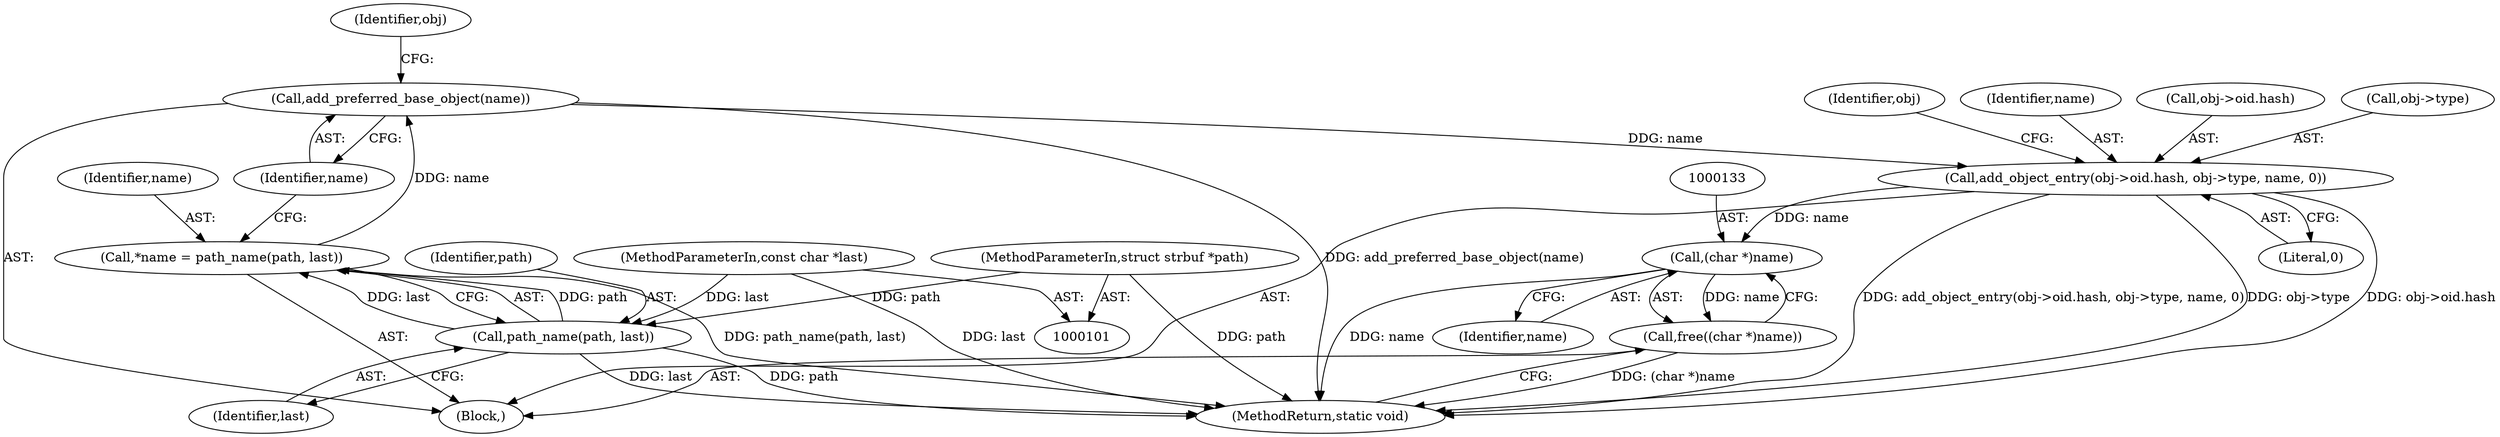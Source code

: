digraph "1_git_de1e67d0703894cb6ea782e36abb63976ab07e60_0@pointer" {
"1000113" [label="(Call,add_preferred_base_object(name))"];
"1000108" [label="(Call,*name = path_name(path, last))"];
"1000110" [label="(Call,path_name(path, last))"];
"1000103" [label="(MethodParameterIn,struct strbuf *path)"];
"1000104" [label="(MethodParameterIn,const char *last)"];
"1000115" [label="(Call,add_object_entry(obj->oid.hash, obj->type, name, 0))"];
"1000132" [label="(Call,(char *)name)"];
"1000131" [label="(Call,free((char *)name))"];
"1000124" [label="(Identifier,name)"];
"1000109" [label="(Identifier,name)"];
"1000112" [label="(Identifier,last)"];
"1000131" [label="(Call,free((char *)name))"];
"1000116" [label="(Call,obj->oid.hash)"];
"1000111" [label="(Identifier,path)"];
"1000108" [label="(Call,*name = path_name(path, last))"];
"1000110" [label="(Call,path_name(path, last))"];
"1000115" [label="(Call,add_object_entry(obj->oid.hash, obj->type, name, 0))"];
"1000118" [label="(Identifier,obj)"];
"1000104" [label="(MethodParameterIn,const char *last)"];
"1000106" [label="(Block,)"];
"1000113" [label="(Call,add_preferred_base_object(name))"];
"1000134" [label="(Identifier,name)"];
"1000121" [label="(Call,obj->type)"];
"1000114" [label="(Identifier,name)"];
"1000125" [label="(Literal,0)"];
"1000135" [label="(MethodReturn,static void)"];
"1000103" [label="(MethodParameterIn,struct strbuf *path)"];
"1000132" [label="(Call,(char *)name)"];
"1000128" [label="(Identifier,obj)"];
"1000113" -> "1000106"  [label="AST: "];
"1000113" -> "1000114"  [label="CFG: "];
"1000114" -> "1000113"  [label="AST: "];
"1000118" -> "1000113"  [label="CFG: "];
"1000113" -> "1000135"  [label="DDG: add_preferred_base_object(name)"];
"1000108" -> "1000113"  [label="DDG: name"];
"1000113" -> "1000115"  [label="DDG: name"];
"1000108" -> "1000106"  [label="AST: "];
"1000108" -> "1000110"  [label="CFG: "];
"1000109" -> "1000108"  [label="AST: "];
"1000110" -> "1000108"  [label="AST: "];
"1000114" -> "1000108"  [label="CFG: "];
"1000108" -> "1000135"  [label="DDG: path_name(path, last)"];
"1000110" -> "1000108"  [label="DDG: path"];
"1000110" -> "1000108"  [label="DDG: last"];
"1000110" -> "1000112"  [label="CFG: "];
"1000111" -> "1000110"  [label="AST: "];
"1000112" -> "1000110"  [label="AST: "];
"1000110" -> "1000135"  [label="DDG: last"];
"1000110" -> "1000135"  [label="DDG: path"];
"1000103" -> "1000110"  [label="DDG: path"];
"1000104" -> "1000110"  [label="DDG: last"];
"1000103" -> "1000101"  [label="AST: "];
"1000103" -> "1000135"  [label="DDG: path"];
"1000104" -> "1000101"  [label="AST: "];
"1000104" -> "1000135"  [label="DDG: last"];
"1000115" -> "1000106"  [label="AST: "];
"1000115" -> "1000125"  [label="CFG: "];
"1000116" -> "1000115"  [label="AST: "];
"1000121" -> "1000115"  [label="AST: "];
"1000124" -> "1000115"  [label="AST: "];
"1000125" -> "1000115"  [label="AST: "];
"1000128" -> "1000115"  [label="CFG: "];
"1000115" -> "1000135"  [label="DDG: add_object_entry(obj->oid.hash, obj->type, name, 0)"];
"1000115" -> "1000135"  [label="DDG: obj->type"];
"1000115" -> "1000135"  [label="DDG: obj->oid.hash"];
"1000115" -> "1000132"  [label="DDG: name"];
"1000132" -> "1000131"  [label="AST: "];
"1000132" -> "1000134"  [label="CFG: "];
"1000133" -> "1000132"  [label="AST: "];
"1000134" -> "1000132"  [label="AST: "];
"1000131" -> "1000132"  [label="CFG: "];
"1000132" -> "1000135"  [label="DDG: name"];
"1000132" -> "1000131"  [label="DDG: name"];
"1000131" -> "1000106"  [label="AST: "];
"1000135" -> "1000131"  [label="CFG: "];
"1000131" -> "1000135"  [label="DDG: (char *)name"];
}
